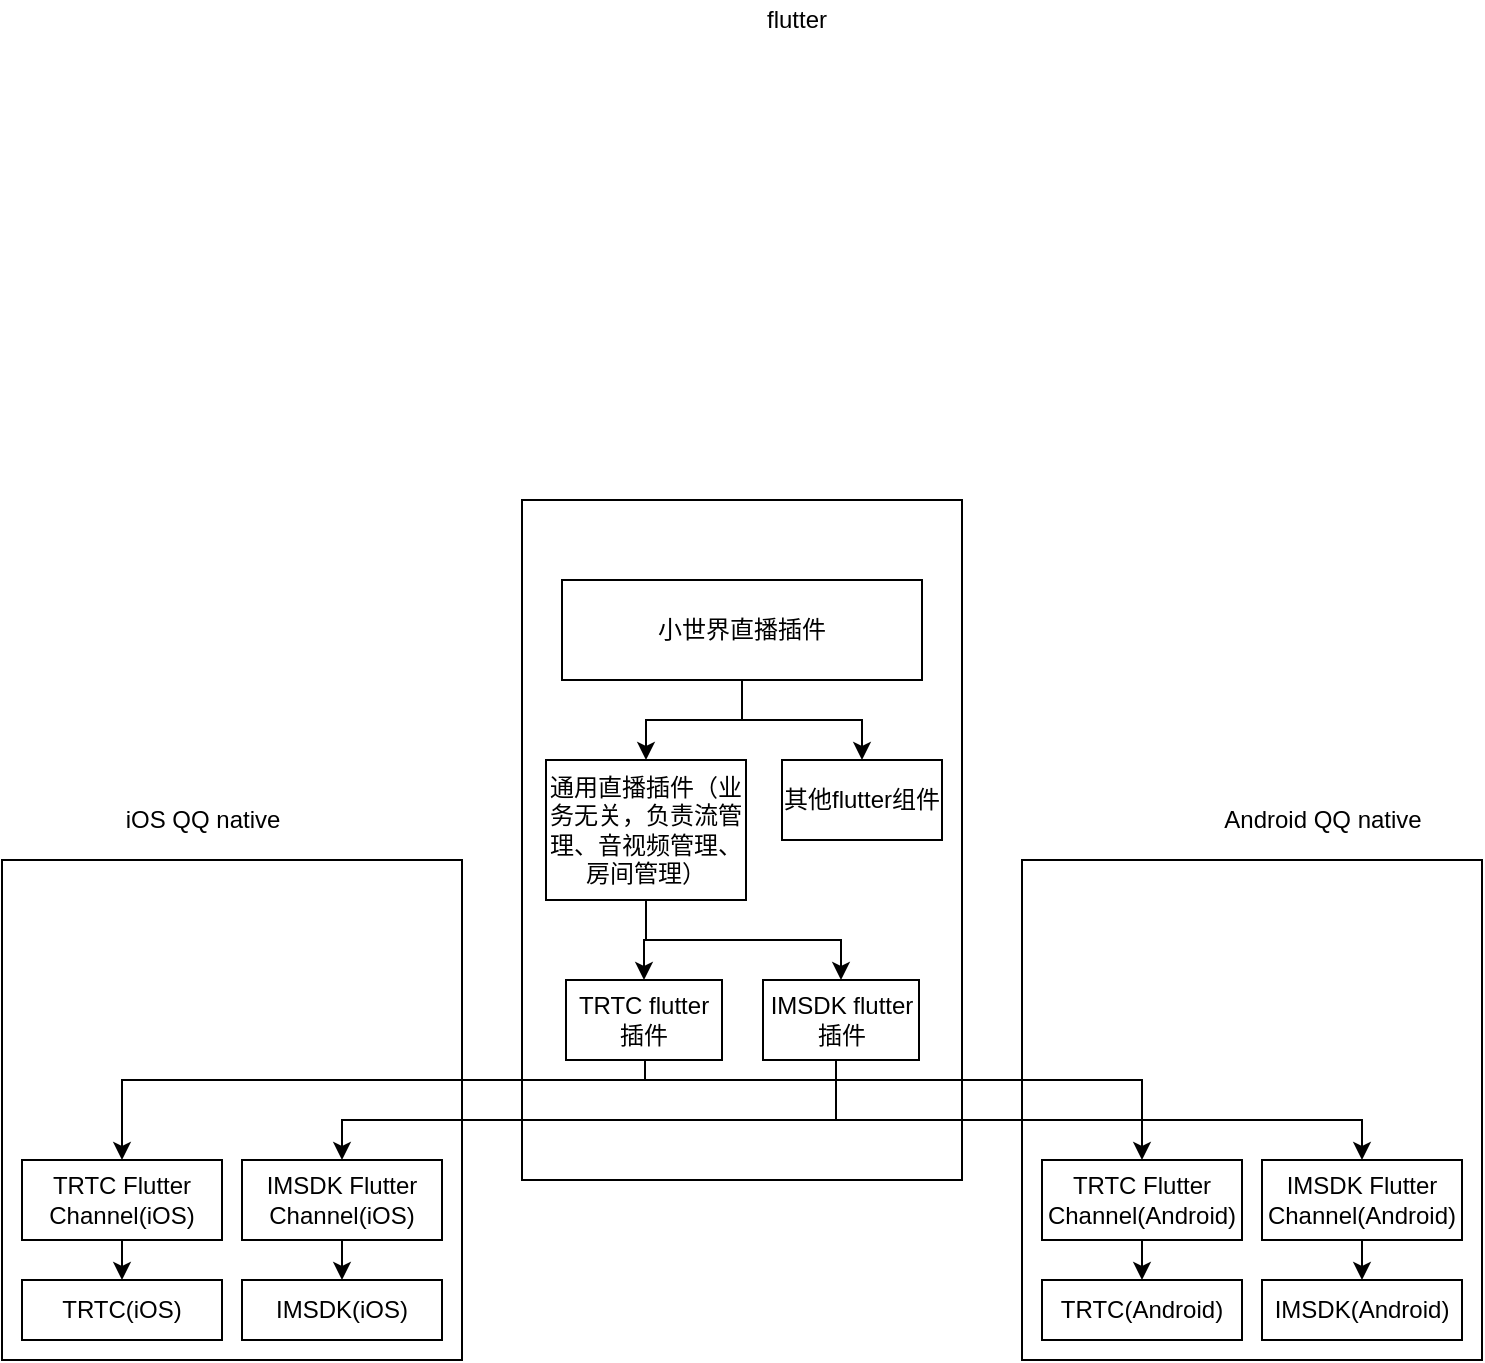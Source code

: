 <mxfile version="14.4.7" type="github">
  <diagram name="Page-1" id="74b105a0-9070-1c63-61bc-23e55f88626e">
    <mxGraphModel dx="988" dy="503" grid="1" gridSize="10" guides="1" tooltips="1" connect="1" arrows="1" fold="1" page="1" pageScale="1.5" pageWidth="1169" pageHeight="826" background="none" math="0" shadow="0">
      <root>
        <mxCell id="0" style=";html=1;" />
        <mxCell id="1" style=";html=1;" parent="0" />
        <mxCell id="J3t1SKIbdCMKoWFsVB5H-16" value="" style="rounded=0;whiteSpace=wrap;html=1;" vertex="1" parent="1">
          <mxGeometry x="990" y="440" width="230" height="250" as="geometry" />
        </mxCell>
        <mxCell id="J3t1SKIbdCMKoWFsVB5H-15" value="" style="rounded=0;whiteSpace=wrap;html=1;" vertex="1" parent="1">
          <mxGeometry x="740" y="260" width="220" height="340" as="geometry" />
        </mxCell>
        <mxCell id="J3t1SKIbdCMKoWFsVB5H-14" value="" style="rounded=0;whiteSpace=wrap;html=1;" vertex="1" parent="1">
          <mxGeometry x="480" y="440" width="230" height="250" as="geometry" />
        </mxCell>
        <mxCell id="J3t1SKIbdCMKoWFsVB5H-9" value="&lt;span&gt;iOS QQ native&lt;/span&gt;" style="text;html=1;resizable=0;autosize=1;align=center;verticalAlign=middle;points=[];fillColor=none;strokeColor=none;rounded=0;" vertex="1" parent="1">
          <mxGeometry x="535" y="410" width="90" height="20" as="geometry" />
        </mxCell>
        <mxCell id="J3t1SKIbdCMKoWFsVB5H-10" value="&lt;span&gt;flutter&lt;/span&gt;" style="text;html=1;resizable=0;autosize=1;align=center;verticalAlign=middle;points=[];fillColor=none;strokeColor=none;rounded=0;" vertex="1" parent="1">
          <mxGeometry x="852" y="10" width="50" height="20" as="geometry" />
        </mxCell>
        <mxCell id="J3t1SKIbdCMKoWFsVB5H-11" value="&lt;span&gt;Android QQ native&lt;/span&gt;" style="text;html=1;resizable=0;autosize=1;align=center;verticalAlign=middle;points=[];fillColor=none;strokeColor=none;rounded=0;" vertex="1" parent="1">
          <mxGeometry x="1085" y="410" width="110" height="20" as="geometry" />
        </mxCell>
        <mxCell id="J3t1SKIbdCMKoWFsVB5H-19" style="edgeStyle=orthogonalEdgeStyle;rounded=0;orthogonalLoop=1;jettySize=auto;html=1;exitX=0.5;exitY=1;exitDx=0;exitDy=0;entryX=0.5;entryY=0;entryDx=0;entryDy=0;" edge="1" parent="1">
          <mxGeometry relative="1" as="geometry">
            <mxPoint x="801.5" y="540" as="sourcePoint" />
            <mxPoint x="540" y="590" as="targetPoint" />
            <Array as="points">
              <mxPoint x="802" y="550" />
              <mxPoint x="540" y="550" />
            </Array>
          </mxGeometry>
        </mxCell>
        <mxCell id="J3t1SKIbdCMKoWFsVB5H-39" style="edgeStyle=orthogonalEdgeStyle;rounded=0;orthogonalLoop=1;jettySize=auto;html=1;exitX=0.5;exitY=1;exitDx=0;exitDy=0;entryX=0.5;entryY=0;entryDx=0;entryDy=0;" edge="1" parent="1" target="J3t1SKIbdCMKoWFsVB5H-35">
          <mxGeometry relative="1" as="geometry">
            <mxPoint x="801.5" y="540" as="sourcePoint" />
            <Array as="points">
              <mxPoint x="802" y="550" />
              <mxPoint x="1050" y="550" />
            </Array>
          </mxGeometry>
        </mxCell>
        <mxCell id="J3t1SKIbdCMKoWFsVB5H-21" style="edgeStyle=orthogonalEdgeStyle;rounded=0;orthogonalLoop=1;jettySize=auto;html=1;exitX=0.5;exitY=1;exitDx=0;exitDy=0;entryX=0.5;entryY=0;entryDx=0;entryDy=0;" edge="1" parent="1" target="J3t1SKIbdCMKoWFsVB5H-32">
          <mxGeometry relative="1" as="geometry">
            <mxPoint x="898.5" y="540" as="sourcePoint" />
            <mxPoint x="640" y="590" as="targetPoint" />
            <Array as="points">
              <mxPoint x="897" y="540" />
              <mxPoint x="897" y="570" />
              <mxPoint x="650" y="570" />
            </Array>
          </mxGeometry>
        </mxCell>
        <mxCell id="J3t1SKIbdCMKoWFsVB5H-22" style="edgeStyle=orthogonalEdgeStyle;rounded=0;orthogonalLoop=1;jettySize=auto;html=1;exitX=0.5;exitY=1;exitDx=0;exitDy=0;" edge="1" parent="1">
          <mxGeometry relative="1" as="geometry">
            <mxPoint x="898.5" y="540" as="sourcePoint" />
            <mxPoint x="1160" y="590" as="targetPoint" />
            <Array as="points">
              <mxPoint x="897" y="570" />
              <mxPoint x="1160" y="570" />
            </Array>
          </mxGeometry>
        </mxCell>
        <mxCell id="J3t1SKIbdCMKoWFsVB5H-27" value="&lt;span&gt;TRTC(iOS)&lt;/span&gt;" style="rounded=0;whiteSpace=wrap;html=1;" vertex="1" parent="1">
          <mxGeometry x="490" y="650" width="100" height="30" as="geometry" />
        </mxCell>
        <mxCell id="J3t1SKIbdCMKoWFsVB5H-29" style="edgeStyle=orthogonalEdgeStyle;rounded=0;orthogonalLoop=1;jettySize=auto;html=1;exitX=0.5;exitY=1;exitDx=0;exitDy=0;entryX=0.5;entryY=0;entryDx=0;entryDy=0;" edge="1" parent="1" source="J3t1SKIbdCMKoWFsVB5H-28" target="J3t1SKIbdCMKoWFsVB5H-27">
          <mxGeometry relative="1" as="geometry" />
        </mxCell>
        <mxCell id="J3t1SKIbdCMKoWFsVB5H-28" value="&lt;span&gt;TRTC Flutter Channel(iOS)&lt;/span&gt;" style="rounded=0;whiteSpace=wrap;html=1;" vertex="1" parent="1">
          <mxGeometry x="490" y="590" width="100" height="40" as="geometry" />
        </mxCell>
        <mxCell id="J3t1SKIbdCMKoWFsVB5H-30" value="&lt;span&gt;IMSDK(iOS)&lt;/span&gt;" style="rounded=0;whiteSpace=wrap;html=1;" vertex="1" parent="1">
          <mxGeometry x="600" y="650" width="100" height="30" as="geometry" />
        </mxCell>
        <mxCell id="J3t1SKIbdCMKoWFsVB5H-31" style="edgeStyle=orthogonalEdgeStyle;rounded=0;orthogonalLoop=1;jettySize=auto;html=1;exitX=0.5;exitY=1;exitDx=0;exitDy=0;entryX=0.5;entryY=0;entryDx=0;entryDy=0;" edge="1" source="J3t1SKIbdCMKoWFsVB5H-32" target="J3t1SKIbdCMKoWFsVB5H-30" parent="1">
          <mxGeometry relative="1" as="geometry" />
        </mxCell>
        <mxCell id="J3t1SKIbdCMKoWFsVB5H-32" value="&lt;span&gt;IMSDK Flutter Channel(iOS)&lt;/span&gt;" style="rounded=0;whiteSpace=wrap;html=1;" vertex="1" parent="1">
          <mxGeometry x="600" y="590" width="100" height="40" as="geometry" />
        </mxCell>
        <mxCell id="J3t1SKIbdCMKoWFsVB5H-33" value="&lt;span&gt;TRTC(&lt;/span&gt;Android&lt;span&gt;)&lt;/span&gt;" style="rounded=0;whiteSpace=wrap;html=1;" vertex="1" parent="1">
          <mxGeometry x="1000" y="650" width="100" height="30" as="geometry" />
        </mxCell>
        <mxCell id="J3t1SKIbdCMKoWFsVB5H-34" style="edgeStyle=orthogonalEdgeStyle;rounded=0;orthogonalLoop=1;jettySize=auto;html=1;exitX=0.5;exitY=1;exitDx=0;exitDy=0;entryX=0.5;entryY=0;entryDx=0;entryDy=0;" edge="1" source="J3t1SKIbdCMKoWFsVB5H-35" target="J3t1SKIbdCMKoWFsVB5H-33" parent="1">
          <mxGeometry relative="1" as="geometry" />
        </mxCell>
        <mxCell id="J3t1SKIbdCMKoWFsVB5H-35" value="&lt;span&gt;TRTC Flutter Channel(Android)&lt;/span&gt;" style="rounded=0;whiteSpace=wrap;html=1;" vertex="1" parent="1">
          <mxGeometry x="1000" y="590" width="100" height="40" as="geometry" />
        </mxCell>
        <mxCell id="J3t1SKIbdCMKoWFsVB5H-36" value="&lt;span&gt;IMSDK(&lt;/span&gt;Android&lt;span&gt;)&lt;/span&gt;" style="rounded=0;whiteSpace=wrap;html=1;" vertex="1" parent="1">
          <mxGeometry x="1110" y="650" width="100" height="30" as="geometry" />
        </mxCell>
        <mxCell id="J3t1SKIbdCMKoWFsVB5H-37" style="edgeStyle=orthogonalEdgeStyle;rounded=0;orthogonalLoop=1;jettySize=auto;html=1;exitX=0.5;exitY=1;exitDx=0;exitDy=0;entryX=0.5;entryY=0;entryDx=0;entryDy=0;" edge="1" source="J3t1SKIbdCMKoWFsVB5H-38" target="J3t1SKIbdCMKoWFsVB5H-36" parent="1">
          <mxGeometry relative="1" as="geometry" />
        </mxCell>
        <mxCell id="J3t1SKIbdCMKoWFsVB5H-38" value="&lt;span&gt;IMSDK Flutter Channel(&lt;/span&gt;Android&lt;span&gt;)&lt;/span&gt;" style="rounded=0;whiteSpace=wrap;html=1;" vertex="1" parent="1">
          <mxGeometry x="1110" y="590" width="100" height="40" as="geometry" />
        </mxCell>
        <mxCell id="J3t1SKIbdCMKoWFsVB5H-41" value="&lt;span&gt;TRTC flutter 插件&lt;/span&gt;" style="rounded=0;whiteSpace=wrap;html=1;" vertex="1" parent="1">
          <mxGeometry x="762" y="500" width="78" height="40" as="geometry" />
        </mxCell>
        <mxCell id="J3t1SKIbdCMKoWFsVB5H-42" value="IMSDK flutter 插件" style="rounded=0;whiteSpace=wrap;html=1;" vertex="1" parent="1">
          <mxGeometry x="860.5" y="500" width="78" height="40" as="geometry" />
        </mxCell>
        <mxCell id="J3t1SKIbdCMKoWFsVB5H-45" style="edgeStyle=orthogonalEdgeStyle;rounded=0;orthogonalLoop=1;jettySize=auto;html=1;exitX=0.5;exitY=1;exitDx=0;exitDy=0;entryX=0.5;entryY=0;entryDx=0;entryDy=0;" edge="1" parent="1" source="J3t1SKIbdCMKoWFsVB5H-43" target="J3t1SKIbdCMKoWFsVB5H-42">
          <mxGeometry relative="1" as="geometry" />
        </mxCell>
        <mxCell id="J3t1SKIbdCMKoWFsVB5H-46" style="edgeStyle=orthogonalEdgeStyle;rounded=0;orthogonalLoop=1;jettySize=auto;html=1;exitX=0.5;exitY=1;exitDx=0;exitDy=0;entryX=0.5;entryY=0;entryDx=0;entryDy=0;" edge="1" parent="1" source="J3t1SKIbdCMKoWFsVB5H-43" target="J3t1SKIbdCMKoWFsVB5H-41">
          <mxGeometry relative="1" as="geometry" />
        </mxCell>
        <mxCell id="J3t1SKIbdCMKoWFsVB5H-43" value="通用直播插件（业务无关，负责流管理、音视频管理、房间管理）" style="rounded=0;whiteSpace=wrap;html=1;" vertex="1" parent="1">
          <mxGeometry x="752" y="390" width="100" height="70" as="geometry" />
        </mxCell>
        <mxCell id="J3t1SKIbdCMKoWFsVB5H-48" style="edgeStyle=orthogonalEdgeStyle;rounded=0;orthogonalLoop=1;jettySize=auto;html=1;exitX=0.5;exitY=1;exitDx=0;exitDy=0;entryX=0.5;entryY=0;entryDx=0;entryDy=0;" edge="1" parent="1" source="J3t1SKIbdCMKoWFsVB5H-47" target="J3t1SKIbdCMKoWFsVB5H-43">
          <mxGeometry relative="1" as="geometry" />
        </mxCell>
        <mxCell id="J3t1SKIbdCMKoWFsVB5H-51" style="edgeStyle=orthogonalEdgeStyle;rounded=0;orthogonalLoop=1;jettySize=auto;html=1;exitX=0.5;exitY=1;exitDx=0;exitDy=0;entryX=0.5;entryY=0;entryDx=0;entryDy=0;" edge="1" parent="1" source="J3t1SKIbdCMKoWFsVB5H-47" target="J3t1SKIbdCMKoWFsVB5H-49">
          <mxGeometry relative="1" as="geometry" />
        </mxCell>
        <mxCell id="J3t1SKIbdCMKoWFsVB5H-47" value="小世界直播插件" style="rounded=0;whiteSpace=wrap;html=1;" vertex="1" parent="1">
          <mxGeometry x="760" y="300" width="180" height="50" as="geometry" />
        </mxCell>
        <mxCell id="J3t1SKIbdCMKoWFsVB5H-49" value="其他flutter组件" style="rounded=0;whiteSpace=wrap;html=1;" vertex="1" parent="1">
          <mxGeometry x="870" y="390" width="80" height="40" as="geometry" />
        </mxCell>
      </root>
    </mxGraphModel>
  </diagram>
</mxfile>
